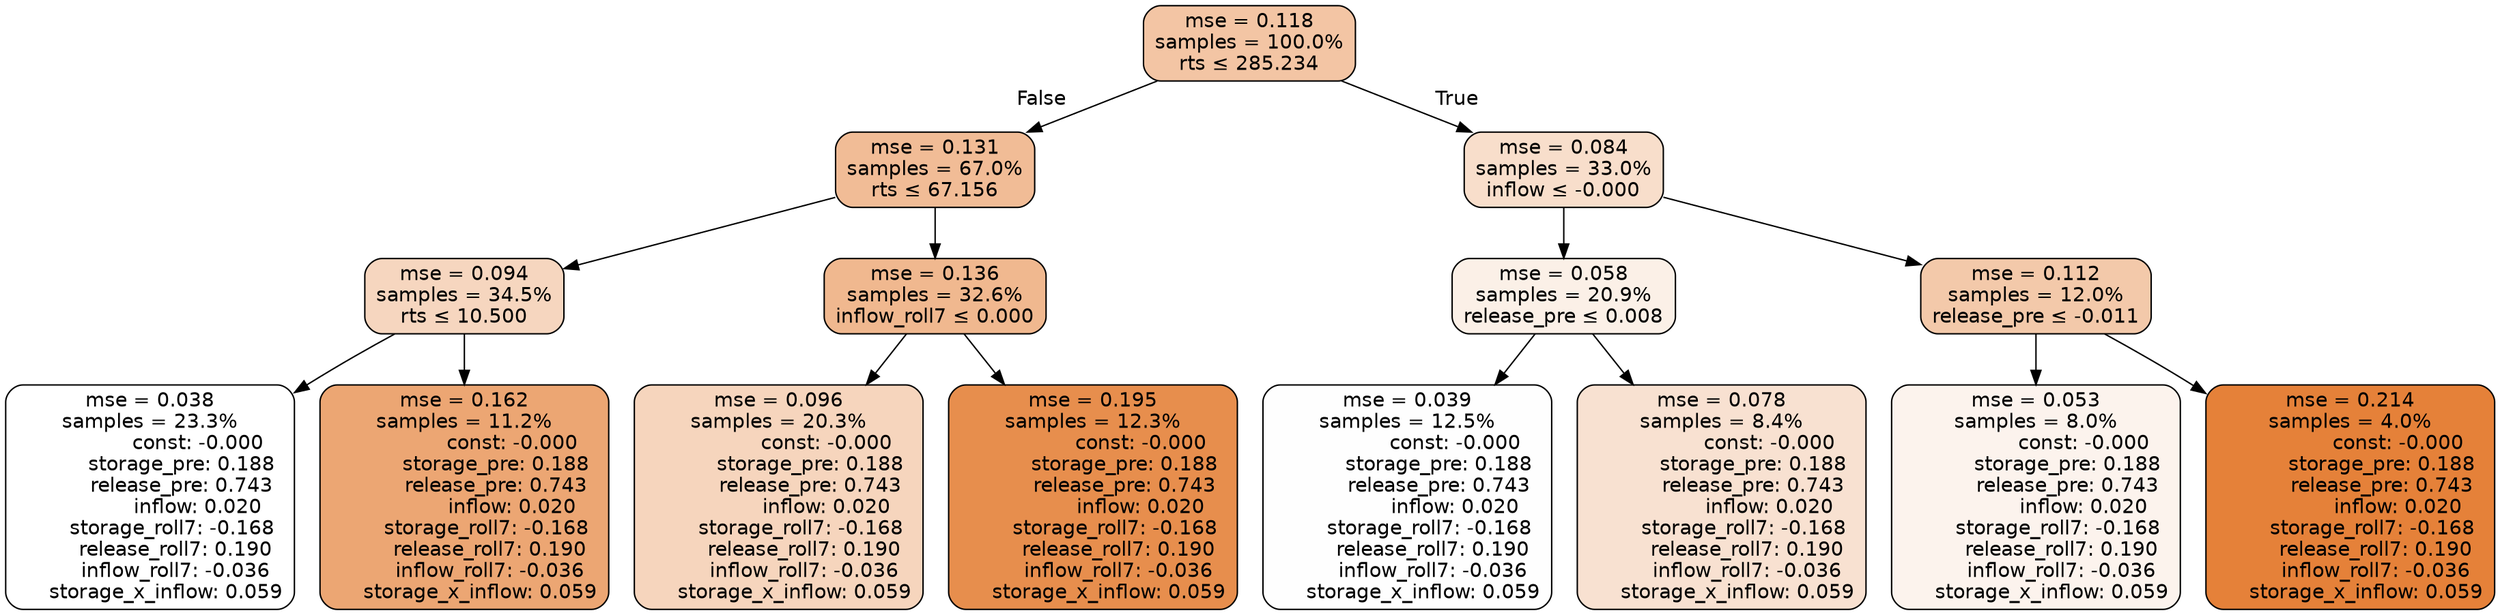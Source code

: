 digraph tree {
node [shape=rectangle, style="filled, rounded", color="black", fontname=helvetica] ;
edge [fontname=helvetica] ;
	"0" [label="mse = 0.118
samples = 100.0%
rts &le; 285.234", fillcolor="#f3c5a4"]
	"1" [label="mse = 0.131
samples = 67.0%
rts &le; 67.156", fillcolor="#f1bc96"]
	"2" [label="mse = 0.094
samples = 34.5%
rts &le; 10.500", fillcolor="#f6d6bf"]
	"3" [label="mse = 0.038
samples = 23.3%
               const: -0.000
          storage_pre: 0.188
          release_pre: 0.743
               inflow: 0.020
       storage_roll7: -0.168
        release_roll7: 0.190
        inflow_roll7: -0.036
     storage_x_inflow: 0.059", fillcolor="#ffffff"]
	"4" [label="mse = 0.162
samples = 11.2%
               const: -0.000
          storage_pre: 0.188
          release_pre: 0.743
               inflow: 0.020
       storage_roll7: -0.168
        release_roll7: 0.190
        inflow_roll7: -0.036
     storage_x_inflow: 0.059", fillcolor="#eca673"]
	"5" [label="mse = 0.136
samples = 32.6%
inflow_roll7 &le; 0.000", fillcolor="#f0b88f"]
	"6" [label="mse = 0.096
samples = 20.3%
               const: -0.000
          storage_pre: 0.188
          release_pre: 0.743
               inflow: 0.020
       storage_roll7: -0.168
        release_roll7: 0.190
        inflow_roll7: -0.036
     storage_x_inflow: 0.059", fillcolor="#f6d5bd"]
	"7" [label="mse = 0.195
samples = 12.3%
               const: -0.000
          storage_pre: 0.188
          release_pre: 0.743
               inflow: 0.020
       storage_roll7: -0.168
        release_roll7: 0.190
        inflow_roll7: -0.036
     storage_x_inflow: 0.059", fillcolor="#e78e4d"]
	"8" [label="mse = 0.084
samples = 33.0%
inflow &le; -0.000", fillcolor="#f8decb"]
	"9" [label="mse = 0.058
samples = 20.9%
release_pre &le; 0.008", fillcolor="#fbf0e7"]
	"10" [label="mse = 0.039
samples = 12.5%
               const: -0.000
          storage_pre: 0.188
          release_pre: 0.743
               inflow: 0.020
       storage_roll7: -0.168
        release_roll7: 0.190
        inflow_roll7: -0.036
     storage_x_inflow: 0.059", fillcolor="#fefefe"]
	"11" [label="mse = 0.078
samples = 8.4%
               const: -0.000
          storage_pre: 0.188
          release_pre: 0.743
               inflow: 0.020
       storage_roll7: -0.168
        release_roll7: 0.190
        inflow_roll7: -0.036
     storage_x_inflow: 0.059", fillcolor="#f8e1d1"]
	"12" [label="mse = 0.112
samples = 12.0%
release_pre &le; -0.011", fillcolor="#f3c9aa"]
	"13" [label="mse = 0.053
samples = 8.0%
               const: -0.000
          storage_pre: 0.188
          release_pre: 0.743
               inflow: 0.020
       storage_roll7: -0.168
        release_roll7: 0.190
        inflow_roll7: -0.036
     storage_x_inflow: 0.059", fillcolor="#fcf3ed"]
	"14" [label="mse = 0.214
samples = 4.0%
               const: -0.000
          storage_pre: 0.188
          release_pre: 0.743
               inflow: 0.020
       storage_roll7: -0.168
        release_roll7: 0.190
        inflow_roll7: -0.036
     storage_x_inflow: 0.059", fillcolor="#e58139"]

	"0" -> "1" [labeldistance=2.5, labelangle=45, headlabel="False"]
	"1" -> "2"
	"2" -> "3"
	"2" -> "4"
	"1" -> "5"
	"5" -> "6"
	"5" -> "7"
	"0" -> "8" [labeldistance=2.5, labelangle=-45, headlabel="True"]
	"8" -> "9"
	"9" -> "10"
	"9" -> "11"
	"8" -> "12"
	"12" -> "13"
	"12" -> "14"
}